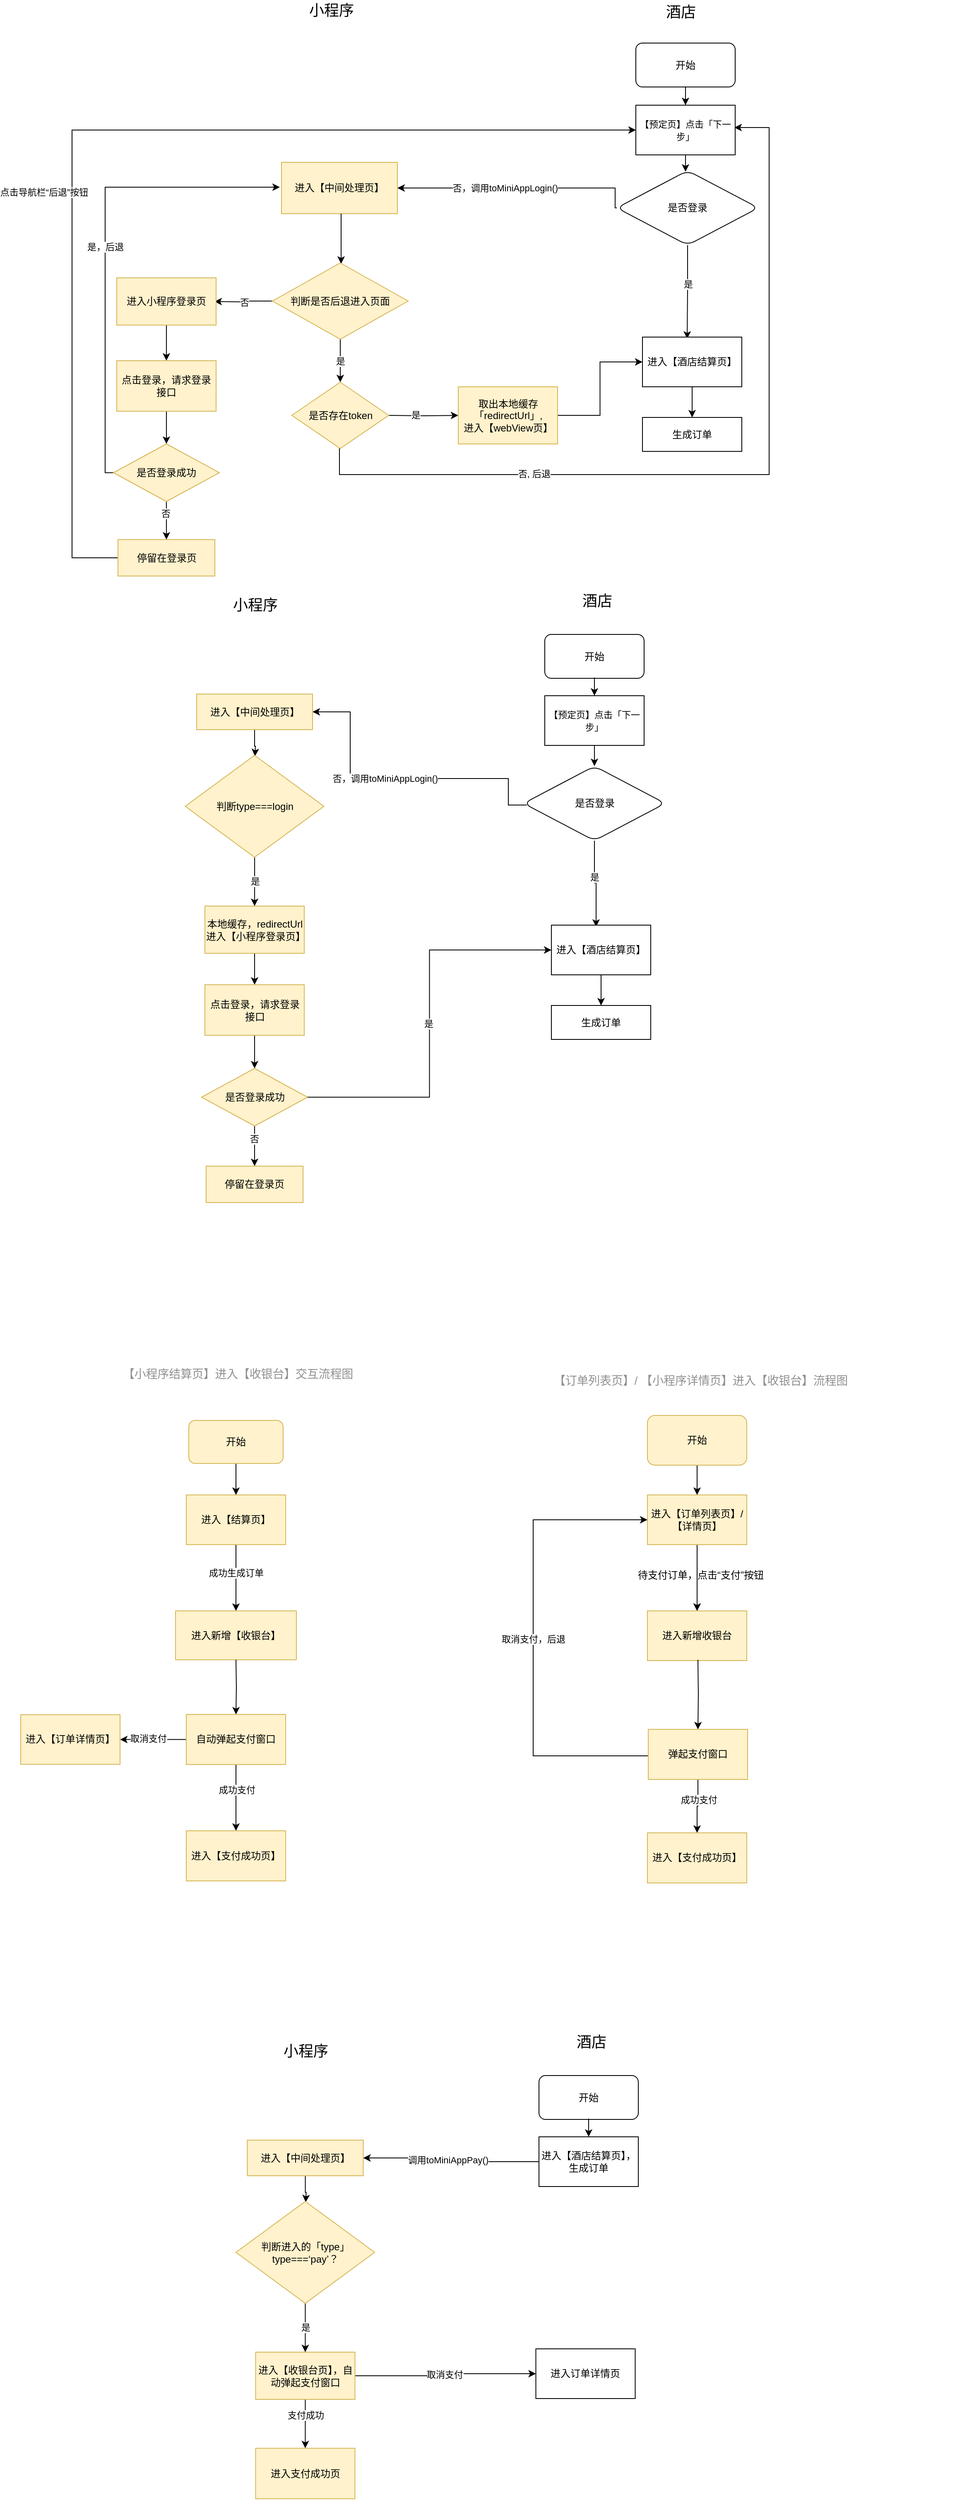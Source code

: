 <mxfile version="14.4.3" type="github">
  <diagram id="-vYZViqzsxjP3in_XCif" name="Page-1">
    <mxGraphModel dx="1186" dy="796" grid="0" gridSize="10" guides="1" tooltips="1" connect="1" arrows="1" fold="1" page="1" pageScale="1" pageWidth="1500" pageHeight="4000" math="0" shadow="0">
      <root>
        <mxCell id="0" />
        <mxCell id="1" parent="0" />
        <mxCell id="Hsc-TVN9lTPiEieQWm-b-27" value="" style="edgeStyle=orthogonalEdgeStyle;rounded=0;orthogonalLoop=1;jettySize=auto;html=1;startSize=26;" parent="1" target="Hsc-TVN9lTPiEieQWm-b-26" edge="1">
          <mxGeometry relative="1" as="geometry">
            <mxPoint x="1063" y="322" as="sourcePoint" />
            <Array as="points">
              <mxPoint x="1069" y="322" />
            </Array>
          </mxGeometry>
        </mxCell>
        <mxCell id="DCgXC_RyApqCIBcc9tfi-115" style="edgeStyle=orthogonalEdgeStyle;rounded=0;orthogonalLoop=1;jettySize=auto;html=1;exitX=0.5;exitY=1;exitDx=0;exitDy=0;entryX=0.5;entryY=0;entryDx=0;entryDy=0;" parent="1" source="Hsc-TVN9lTPiEieQWm-b-25" target="DCgXC_RyApqCIBcc9tfi-113" edge="1">
          <mxGeometry relative="1" as="geometry" />
        </mxCell>
        <mxCell id="Hsc-TVN9lTPiEieQWm-b-25" value="开始" style="rounded=1;whiteSpace=wrap;html=1;startSize=26;fillColor=none;" parent="1" vertex="1">
          <mxGeometry x="1009" y="205" width="120" height="53" as="geometry" />
        </mxCell>
        <mxCell id="Hsc-TVN9lTPiEieQWm-b-41" value="" style="edgeStyle=orthogonalEdgeStyle;rounded=0;orthogonalLoop=1;jettySize=auto;html=1;startSize=26;exitX=0;exitY=0.5;exitDx=0;exitDy=0;entryX=1;entryY=0.5;entryDx=0;entryDy=0;" parent="1" source="Hsc-TVN9lTPiEieQWm-b-26" target="Hsc-TVN9lTPiEieQWm-b-46" edge="1">
          <mxGeometry relative="1" as="geometry">
            <mxPoint x="729" y="387" as="targetPoint" />
            <Array as="points">
              <mxPoint x="984" y="380" />
            </Array>
            <mxPoint x="985" y="381" as="sourcePoint" />
          </mxGeometry>
        </mxCell>
        <mxCell id="Hsc-TVN9lTPiEieQWm-b-84" value="否，调用toMiniAppLogin()" style="edgeLabel;html=1;align=center;verticalAlign=middle;resizable=0;points=[];" parent="Hsc-TVN9lTPiEieQWm-b-41" vertex="1" connectable="0">
          <mxGeometry x="0.1" relative="1" as="geometry">
            <mxPoint as="offset" />
          </mxGeometry>
        </mxCell>
        <mxCell id="DCgXC_RyApqCIBcc9tfi-118" style="edgeStyle=orthogonalEdgeStyle;rounded=0;orthogonalLoop=1;jettySize=auto;html=1;exitX=0.5;exitY=1;exitDx=0;exitDy=0;entryX=0.45;entryY=0.033;entryDx=0;entryDy=0;entryPerimeter=0;" parent="1" source="Hsc-TVN9lTPiEieQWm-b-26" target="Hsc-TVN9lTPiEieQWm-b-88" edge="1">
          <mxGeometry relative="1" as="geometry" />
        </mxCell>
        <mxCell id="DCgXC_RyApqCIBcc9tfi-119" value="是" style="edgeLabel;html=1;align=center;verticalAlign=middle;resizable=0;points=[];" parent="DCgXC_RyApqCIBcc9tfi-118" vertex="1" connectable="0">
          <mxGeometry x="-0.176" relative="1" as="geometry">
            <mxPoint as="offset" />
          </mxGeometry>
        </mxCell>
        <mxCell id="Hsc-TVN9lTPiEieQWm-b-26" value="是否登录" style="rhombus;whiteSpace=wrap;html=1;rounded=1;fillColor=none;startSize=26;" parent="1" vertex="1">
          <mxGeometry x="986" y="359" width="171" height="90" as="geometry" />
        </mxCell>
        <mxCell id="Hsc-TVN9lTPiEieQWm-b-43" value="&lt;font style=&quot;font-size: 18px&quot;&gt;小程序&lt;/font&gt;" style="text;html=1;resizable=0;autosize=1;align=center;verticalAlign=middle;points=[];fillColor=none;strokeColor=none;rounded=0;startSize=26;" parent="1" vertex="1">
          <mxGeometry x="609" y="156" width="64" height="20" as="geometry" />
        </mxCell>
        <mxCell id="Hsc-TVN9lTPiEieQWm-b-44" value="&lt;p style=&quot;margin: 4px 0px 0px&quot;&gt;&lt;font style=&quot;font-size: 18px&quot;&gt;酒店&lt;/font&gt;&lt;/p&gt;" style="text;html=1;resizable=0;autosize=1;align=center;verticalAlign=middle;points=[];fillColor=none;strokeColor=none;rounded=0;startSize=26;" parent="1" vertex="1">
          <mxGeometry x="1039.5" y="154" width="46" height="24" as="geometry" />
        </mxCell>
        <mxCell id="Hsc-TVN9lTPiEieQWm-b-46" value="进入【中间处理页】" style="rounded=0;whiteSpace=wrap;html=1;startSize=26;fillColor=#fff2cc;strokeColor=#d6b656;" parent="1" vertex="1">
          <mxGeometry x="581" y="349" width="140" height="62" as="geometry" />
        </mxCell>
        <mxCell id="Hsc-TVN9lTPiEieQWm-b-55" value="否" style="edgeStyle=orthogonalEdgeStyle;rounded=0;orthogonalLoop=1;jettySize=auto;html=1;startSize=26;" parent="1" source="DCgXC_RyApqCIBcc9tfi-106" edge="1">
          <mxGeometry relative="1" as="geometry">
            <mxPoint x="500" y="517" as="targetPoint" />
            <mxPoint x="567" y="517" as="sourcePoint" />
          </mxGeometry>
        </mxCell>
        <mxCell id="DCgXC_RyApqCIBcc9tfi-101" style="edgeStyle=orthogonalEdgeStyle;rounded=0;orthogonalLoop=1;jettySize=auto;html=1;" parent="1" edge="1">
          <mxGeometry relative="1" as="geometry">
            <mxPoint x="653" y="471.5" as="targetPoint" />
            <mxPoint x="653" y="411" as="sourcePoint" />
          </mxGeometry>
        </mxCell>
        <mxCell id="Hsc-TVN9lTPiEieQWm-b-65" value="" style="edgeStyle=orthogonalEdgeStyle;rounded=0;orthogonalLoop=1;jettySize=auto;html=1;startSize=26;" parent="1" source="Hsc-TVN9lTPiEieQWm-b-62" target="Hsc-TVN9lTPiEieQWm-b-64" edge="1">
          <mxGeometry relative="1" as="geometry" />
        </mxCell>
        <mxCell id="Hsc-TVN9lTPiEieQWm-b-62" value="进入小程序登录页" style="whiteSpace=wrap;html=1;startSize=26;fillColor=#fff2cc;strokeColor=#d6b656;" parent="1" vertex="1">
          <mxGeometry x="382" y="488.5" width="120" height="57" as="geometry" />
        </mxCell>
        <mxCell id="Hsc-TVN9lTPiEieQWm-b-68" value="" style="edgeStyle=orthogonalEdgeStyle;rounded=0;orthogonalLoop=1;jettySize=auto;html=1;startSize=26;" parent="1" source="Hsc-TVN9lTPiEieQWm-b-64" target="Hsc-TVN9lTPiEieQWm-b-67" edge="1">
          <mxGeometry relative="1" as="geometry" />
        </mxCell>
        <mxCell id="Hsc-TVN9lTPiEieQWm-b-64" value="点击登录，请求登录接口" style="whiteSpace=wrap;html=1;fillColor=#fff2cc;startSize=26;strokeColor=#d6b656;" parent="1" vertex="1">
          <mxGeometry x="382" y="588.5" width="120" height="61" as="geometry" />
        </mxCell>
        <mxCell id="Hsc-TVN9lTPiEieQWm-b-70" value="" style="edgeStyle=orthogonalEdgeStyle;rounded=0;orthogonalLoop=1;jettySize=auto;html=1;startSize=26;" parent="1" source="Hsc-TVN9lTPiEieQWm-b-67" target="Hsc-TVN9lTPiEieQWm-b-69" edge="1">
          <mxGeometry relative="1" as="geometry" />
        </mxCell>
        <mxCell id="Hsc-TVN9lTPiEieQWm-b-71" value="否" style="edgeLabel;html=1;align=center;verticalAlign=middle;resizable=0;points=[];" parent="Hsc-TVN9lTPiEieQWm-b-70" vertex="1" connectable="0">
          <mxGeometry x="-0.363" y="-1" relative="1" as="geometry">
            <mxPoint as="offset" />
          </mxGeometry>
        </mxCell>
        <mxCell id="Hsc-TVN9lTPiEieQWm-b-83" value="是，后退" style="edgeStyle=orthogonalEdgeStyle;rounded=0;orthogonalLoop=1;jettySize=auto;html=1;startSize=26;" parent="1" source="Hsc-TVN9lTPiEieQWm-b-67" edge="1">
          <mxGeometry relative="1" as="geometry">
            <mxPoint x="579" y="379" as="targetPoint" />
            <Array as="points">
              <mxPoint x="368" y="724" />
              <mxPoint x="368" y="379" />
            </Array>
          </mxGeometry>
        </mxCell>
        <mxCell id="Hsc-TVN9lTPiEieQWm-b-67" value="是否登录成功" style="rhombus;whiteSpace=wrap;html=1;strokeColor=#d6b656;fillColor=#fff2cc;startSize=26;" parent="1" vertex="1">
          <mxGeometry x="378" y="689" width="128" height="69.5" as="geometry" />
        </mxCell>
        <mxCell id="DCgXC_RyApqCIBcc9tfi-122" style="edgeStyle=orthogonalEdgeStyle;rounded=0;orthogonalLoop=1;jettySize=auto;html=1;entryX=0;entryY=0.5;entryDx=0;entryDy=0;" parent="1" source="Hsc-TVN9lTPiEieQWm-b-69" target="DCgXC_RyApqCIBcc9tfi-113" edge="1">
          <mxGeometry relative="1" as="geometry">
            <mxPoint x="280" y="217" as="targetPoint" />
            <Array as="points">
              <mxPoint x="328" y="827" />
              <mxPoint x="328" y="310" />
            </Array>
          </mxGeometry>
        </mxCell>
        <mxCell id="DCgXC_RyApqCIBcc9tfi-124" value="点击导航栏“后退”按钮" style="edgeLabel;html=1;align=center;verticalAlign=middle;resizable=0;points=[];" parent="DCgXC_RyApqCIBcc9tfi-122" vertex="1" connectable="0">
          <mxGeometry x="-0.206" relative="1" as="geometry">
            <mxPoint x="-34" as="offset" />
          </mxGeometry>
        </mxCell>
        <mxCell id="Hsc-TVN9lTPiEieQWm-b-69" value="停留在登录页" style="whiteSpace=wrap;html=1;strokeColor=#d6b656;fillColor=#fff2cc;startSize=26;" parent="1" vertex="1">
          <mxGeometry x="383.5" y="804.5" width="117" height="44" as="geometry" />
        </mxCell>
        <mxCell id="Hsc-TVN9lTPiEieQWm-b-91" value="" style="edgeStyle=orthogonalEdgeStyle;rounded=0;orthogonalLoop=1;jettySize=auto;html=1;startSize=26;" parent="1" source="Hsc-TVN9lTPiEieQWm-b-88" target="Hsc-TVN9lTPiEieQWm-b-90" edge="1">
          <mxGeometry relative="1" as="geometry" />
        </mxCell>
        <mxCell id="Hsc-TVN9lTPiEieQWm-b-88" value="进入【酒店结算页】" style="whiteSpace=wrap;html=1;startSize=26;" parent="1" vertex="1">
          <mxGeometry x="1017" y="560" width="120" height="60" as="geometry" />
        </mxCell>
        <mxCell id="Hsc-TVN9lTPiEieQWm-b-90" value="生成订单" style="whiteSpace=wrap;html=1;startSize=26;" parent="1" vertex="1">
          <mxGeometry x="1017" y="657" width="120" height="41" as="geometry" />
        </mxCell>
        <mxCell id="DCgXC_RyApqCIBcc9tfi-8" value="" style="edgeStyle=orthogonalEdgeStyle;rounded=0;orthogonalLoop=1;jettySize=auto;html=1;" parent="1" source="DCgXC_RyApqCIBcc9tfi-4" target="DCgXC_RyApqCIBcc9tfi-7" edge="1">
          <mxGeometry relative="1" as="geometry" />
        </mxCell>
        <mxCell id="DCgXC_RyApqCIBcc9tfi-9" value="成功生成订单" style="edgeLabel;html=1;align=center;verticalAlign=middle;resizable=0;points=[];" parent="DCgXC_RyApqCIBcc9tfi-8" vertex="1" connectable="0">
          <mxGeometry x="-0.15" relative="1" as="geometry">
            <mxPoint as="offset" />
          </mxGeometry>
        </mxCell>
        <mxCell id="DCgXC_RyApqCIBcc9tfi-4" value="进入【结算页】" style="whiteSpace=wrap;html=1;strokeColor=#d6b656;fillColor=#fff2cc;" parent="1" vertex="1">
          <mxGeometry x="466" y="1958" width="120" height="60" as="geometry" />
        </mxCell>
        <mxCell id="DCgXC_RyApqCIBcc9tfi-7" value="进入新增【收银台】" style="whiteSpace=wrap;html=1;strokeColor=#d6b656;fillColor=#fff2cc;" parent="1" vertex="1">
          <mxGeometry x="453" y="2098" width="146" height="59" as="geometry" />
        </mxCell>
        <mxCell id="DCgXC_RyApqCIBcc9tfi-21" value="" style="edgeStyle=orthogonalEdgeStyle;rounded=0;orthogonalLoop=1;jettySize=auto;html=1;" parent="1" target="DCgXC_RyApqCIBcc9tfi-20" edge="1">
          <mxGeometry relative="1" as="geometry">
            <mxPoint x="526" y="2157" as="sourcePoint" />
          </mxGeometry>
        </mxCell>
        <mxCell id="DCgXC_RyApqCIBcc9tfi-29" value="" style="edgeStyle=orthogonalEdgeStyle;rounded=0;orthogonalLoop=1;jettySize=auto;html=1;" parent="1" source="DCgXC_RyApqCIBcc9tfi-20" target="DCgXC_RyApqCIBcc9tfi-28" edge="1">
          <mxGeometry relative="1" as="geometry" />
        </mxCell>
        <mxCell id="DCgXC_RyApqCIBcc9tfi-34" value="成功支付" style="edgeLabel;html=1;align=center;verticalAlign=middle;resizable=0;points=[];" parent="DCgXC_RyApqCIBcc9tfi-29" vertex="1" connectable="0">
          <mxGeometry x="-0.25" y="1" relative="1" as="geometry">
            <mxPoint as="offset" />
          </mxGeometry>
        </mxCell>
        <mxCell id="DCgXC_RyApqCIBcc9tfi-42" value="" style="edgeStyle=orthogonalEdgeStyle;rounded=0;orthogonalLoop=1;jettySize=auto;html=1;" parent="1" source="DCgXC_RyApqCIBcc9tfi-20" target="DCgXC_RyApqCIBcc9tfi-41" edge="1">
          <mxGeometry relative="1" as="geometry" />
        </mxCell>
        <mxCell id="DCgXC_RyApqCIBcc9tfi-43" value="取消支付" style="edgeLabel;html=1;align=center;verticalAlign=middle;resizable=0;points=[];" parent="DCgXC_RyApqCIBcc9tfi-42" vertex="1" connectable="0">
          <mxGeometry x="0.15" y="-2" relative="1" as="geometry">
            <mxPoint as="offset" />
          </mxGeometry>
        </mxCell>
        <mxCell id="DCgXC_RyApqCIBcc9tfi-20" value="自动弹起支付窗口" style="whiteSpace=wrap;html=1;strokeColor=#d6b656;fillColor=#fff2cc;" parent="1" vertex="1">
          <mxGeometry x="466" y="2223" width="120" height="60.5" as="geometry" />
        </mxCell>
        <mxCell id="DCgXC_RyApqCIBcc9tfi-28" value="进入【支付成功页】" style="whiteSpace=wrap;html=1;strokeColor=#d6b656;fillColor=#fff2cc;" parent="1" vertex="1">
          <mxGeometry x="466" y="2363.5" width="120" height="60.5" as="geometry" />
        </mxCell>
        <mxCell id="DCgXC_RyApqCIBcc9tfi-41" value="进入【订单详情页】" style="whiteSpace=wrap;html=1;strokeColor=#d6b656;fillColor=#fff2cc;" parent="1" vertex="1">
          <mxGeometry x="266" y="2223.25" width="120" height="60" as="geometry" />
        </mxCell>
        <mxCell id="DCgXC_RyApqCIBcc9tfi-58" value="" style="edgeStyle=orthogonalEdgeStyle;rounded=0;orthogonalLoop=1;jettySize=auto;html=1;exitX=0.5;exitY=1;exitDx=0;exitDy=0;" parent="1" source="DCgXC_RyApqCIBcc9tfi-98" target="DCgXC_RyApqCIBcc9tfi-57" edge="1">
          <mxGeometry relative="1" as="geometry">
            <mxPoint x="1083" y="1934" as="sourcePoint" />
          </mxGeometry>
        </mxCell>
        <mxCell id="DCgXC_RyApqCIBcc9tfi-60" value="" style="edgeStyle=orthogonalEdgeStyle;rounded=0;orthogonalLoop=1;jettySize=auto;html=1;" parent="1" source="DCgXC_RyApqCIBcc9tfi-57" target="DCgXC_RyApqCIBcc9tfi-59" edge="1">
          <mxGeometry relative="1" as="geometry" />
        </mxCell>
        <mxCell id="DCgXC_RyApqCIBcc9tfi-61" value="" style="edgeStyle=orthogonalEdgeStyle;rounded=0;orthogonalLoop=1;jettySize=auto;html=1;" parent="1" source="DCgXC_RyApqCIBcc9tfi-57" target="DCgXC_RyApqCIBcc9tfi-59" edge="1">
          <mxGeometry relative="1" as="geometry" />
        </mxCell>
        <mxCell id="DCgXC_RyApqCIBcc9tfi-57" value="进入【订单列表页】/ 【详情页】" style="whiteSpace=wrap;html=1;strokeColor=#d6b656;fillColor=#fff2cc;" parent="1" vertex="1">
          <mxGeometry x="1023" y="1958" width="120" height="60" as="geometry" />
        </mxCell>
        <mxCell id="DCgXC_RyApqCIBcc9tfi-59" value="进入新增收银台" style="whiteSpace=wrap;html=1;strokeColor=#d6b656;fillColor=#fff2cc;" parent="1" vertex="1">
          <mxGeometry x="1023" y="2098" width="120" height="60" as="geometry" />
        </mxCell>
        <mxCell id="DCgXC_RyApqCIBcc9tfi-62" value="待支付订单，点击“支付”按钮" style="text;html=1;align=center;verticalAlign=middle;resizable=0;points=[];autosize=1;" parent="1" vertex="1">
          <mxGeometry x="1006" y="2046" width="162" height="18" as="geometry" />
        </mxCell>
        <mxCell id="DCgXC_RyApqCIBcc9tfi-64" value="" style="edgeStyle=orthogonalEdgeStyle;rounded=0;orthogonalLoop=1;jettySize=auto;html=1;" parent="1" target="DCgXC_RyApqCIBcc9tfi-71" edge="1">
          <mxGeometry relative="1" as="geometry">
            <mxPoint x="1084" y="2157" as="sourcePoint" />
          </mxGeometry>
        </mxCell>
        <mxCell id="DCgXC_RyApqCIBcc9tfi-69" value="" style="edgeStyle=orthogonalEdgeStyle;rounded=0;orthogonalLoop=1;jettySize=auto;html=1;" parent="1" source="DCgXC_RyApqCIBcc9tfi-71" target="DCgXC_RyApqCIBcc9tfi-72" edge="1">
          <mxGeometry relative="1" as="geometry" />
        </mxCell>
        <mxCell id="DCgXC_RyApqCIBcc9tfi-70" value="成功支付" style="edgeLabel;html=1;align=center;verticalAlign=middle;resizable=0;points=[];" parent="DCgXC_RyApqCIBcc9tfi-69" vertex="1" connectable="0">
          <mxGeometry x="-0.25" y="1" relative="1" as="geometry">
            <mxPoint as="offset" />
          </mxGeometry>
        </mxCell>
        <mxCell id="DCgXC_RyApqCIBcc9tfi-77" value="取消支付，后退" style="edgeStyle=orthogonalEdgeStyle;rounded=0;orthogonalLoop=1;jettySize=auto;html=1;exitX=0;exitY=0.5;exitDx=0;exitDy=0;entryX=0;entryY=0.5;entryDx=0;entryDy=0;" parent="1" source="DCgXC_RyApqCIBcc9tfi-71" target="DCgXC_RyApqCIBcc9tfi-57" edge="1">
          <mxGeometry relative="1" as="geometry">
            <mxPoint x="928" y="2083" as="targetPoint" />
            <Array as="points">
              <mxPoint x="885" y="2273" />
              <mxPoint x="885" y="1988" />
            </Array>
          </mxGeometry>
        </mxCell>
        <mxCell id="DCgXC_RyApqCIBcc9tfi-71" value="弹起支付窗口" style="whiteSpace=wrap;html=1;strokeColor=#d6b656;fillColor=#fff2cc;" parent="1" vertex="1">
          <mxGeometry x="1024" y="2241" width="120" height="60.5" as="geometry" />
        </mxCell>
        <mxCell id="DCgXC_RyApqCIBcc9tfi-72" value="进入【支付成功页】" style="whiteSpace=wrap;html=1;strokeColor=#d6b656;fillColor=#fff2cc;" parent="1" vertex="1">
          <mxGeometry x="1023" y="2366" width="120" height="60.5" as="geometry" />
        </mxCell>
        <mxCell id="DCgXC_RyApqCIBcc9tfi-97" style="edgeStyle=orthogonalEdgeStyle;rounded=0;orthogonalLoop=1;jettySize=auto;html=1;exitX=0.5;exitY=1;exitDx=0;exitDy=0;" parent="1" source="DCgXC_RyApqCIBcc9tfi-94" target="DCgXC_RyApqCIBcc9tfi-4" edge="1">
          <mxGeometry relative="1" as="geometry" />
        </mxCell>
        <mxCell id="DCgXC_RyApqCIBcc9tfi-94" value="开始" style="rounded=1;whiteSpace=wrap;html=1;fillColor=#fff2cc;strokeColor=#d6b656;" parent="1" vertex="1">
          <mxGeometry x="469" y="1868" width="114" height="52" as="geometry" />
        </mxCell>
        <mxCell id="DCgXC_RyApqCIBcc9tfi-98" value="开始" style="rounded=1;whiteSpace=wrap;html=1;fillColor=#fff2cc;strokeColor=#d6b656;" parent="1" vertex="1">
          <mxGeometry x="1023" y="1862" width="120" height="60" as="geometry" />
        </mxCell>
        <mxCell id="DCgXC_RyApqCIBcc9tfi-104" style="edgeStyle=orthogonalEdgeStyle;rounded=0;orthogonalLoop=1;jettySize=auto;html=1;exitX=1;exitY=0.5;exitDx=0;exitDy=0;startSize=26;entryX=0;entryY=0.5;entryDx=0;entryDy=0;" parent="1" target="DCgXC_RyApqCIBcc9tfi-107" edge="1">
          <mxGeometry relative="1" as="geometry">
            <mxPoint x="787.5" y="639" as="targetPoint" />
            <mxPoint x="710.5" y="654.5" as="sourcePoint" />
          </mxGeometry>
        </mxCell>
        <mxCell id="DCgXC_RyApqCIBcc9tfi-105" value="是" style="edgeLabel;html=1;align=center;verticalAlign=middle;resizable=0;points=[];" parent="DCgXC_RyApqCIBcc9tfi-104" vertex="1" connectable="0">
          <mxGeometry x="-0.233" y="2" relative="1" as="geometry">
            <mxPoint y="1" as="offset" />
          </mxGeometry>
        </mxCell>
        <mxCell id="DCgXC_RyApqCIBcc9tfi-109" value="是" style="edgeStyle=orthogonalEdgeStyle;rounded=0;orthogonalLoop=1;jettySize=auto;html=1;exitX=0.5;exitY=1;exitDx=0;exitDy=0;" parent="1" source="DCgXC_RyApqCIBcc9tfi-106" edge="1">
          <mxGeometry relative="1" as="geometry">
            <mxPoint x="652" y="614.5" as="targetPoint" />
            <Array as="points">
              <mxPoint x="652" y="586.5" />
              <mxPoint x="652" y="586.5" />
            </Array>
          </mxGeometry>
        </mxCell>
        <mxCell id="DCgXC_RyApqCIBcc9tfi-106" value="判断是否后退进入页面" style="rhombus;whiteSpace=wrap;html=1;rounded=0;strokeColor=#d6b656;fillColor=#fff2cc;startSize=26;" parent="1" vertex="1">
          <mxGeometry x="570" y="470.5" width="164" height="92" as="geometry" />
        </mxCell>
        <mxCell id="DCgXC_RyApqCIBcc9tfi-111" style="edgeStyle=orthogonalEdgeStyle;rounded=0;orthogonalLoop=1;jettySize=auto;html=1;exitX=1;exitY=0.5;exitDx=0;exitDy=0;entryX=0;entryY=0.5;entryDx=0;entryDy=0;" parent="1" source="DCgXC_RyApqCIBcc9tfi-107" target="Hsc-TVN9lTPiEieQWm-b-88" edge="1">
          <mxGeometry relative="1" as="geometry" />
        </mxCell>
        <mxCell id="DCgXC_RyApqCIBcc9tfi-107" value="取出本地缓存「redirectUrl」,&lt;br&gt;进入【webView页】" style="whiteSpace=wrap;html=1;startSize=26;fillColor=#fff2cc;strokeColor=#d6b656;" parent="1" vertex="1">
          <mxGeometry x="794.5" y="620" width="120" height="69" as="geometry" />
        </mxCell>
        <mxCell id="DCgXC_RyApqCIBcc9tfi-112" style="edgeStyle=orthogonalEdgeStyle;rounded=0;orthogonalLoop=1;jettySize=auto;html=1;exitX=0.5;exitY=1;exitDx=0;exitDy=0;" parent="1" source="DCgXC_RyApqCIBcc9tfi-110" edge="1">
          <mxGeometry relative="1" as="geometry">
            <mxPoint x="1128" y="307" as="targetPoint" />
            <Array as="points">
              <mxPoint x="651" y="695" />
              <mxPoint x="651" y="726" />
              <mxPoint x="1170" y="726" />
              <mxPoint x="1170" y="307" />
            </Array>
          </mxGeometry>
        </mxCell>
        <mxCell id="DCgXC_RyApqCIBcc9tfi-116" value="否, 后退" style="edgeLabel;html=1;align=center;verticalAlign=middle;resizable=0;points=[];" parent="DCgXC_RyApqCIBcc9tfi-112" vertex="1" connectable="0">
          <mxGeometry x="-0.473" y="1" relative="1" as="geometry">
            <mxPoint as="offset" />
          </mxGeometry>
        </mxCell>
        <mxCell id="DCgXC_RyApqCIBcc9tfi-110" value="是否存在token" style="rhombus;whiteSpace=wrap;html=1;fillColor=#fff2cc;strokeColor=#d6b656;" parent="1" vertex="1">
          <mxGeometry x="593.5" y="614.5" width="117" height="80" as="geometry" />
        </mxCell>
        <mxCell id="DCgXC_RyApqCIBcc9tfi-113" value="&lt;span style=&quot;font-size: 11px ; background-color: rgb(255 , 255 , 255)&quot;&gt;【预定页】点击「下一步」&lt;/span&gt;" style="rounded=0;whiteSpace=wrap;html=1;" parent="1" vertex="1">
          <mxGeometry x="1009" y="280" width="120" height="60" as="geometry" />
        </mxCell>
        <mxCell id="DCgXC_RyApqCIBcc9tfi-165" value="" style="edgeStyle=orthogonalEdgeStyle;rounded=0;orthogonalLoop=1;jettySize=auto;html=1;startSize=26;" parent="1" target="DCgXC_RyApqCIBcc9tfi-172" edge="1">
          <mxGeometry relative="1" as="geometry">
            <mxPoint x="953" y="1035" as="sourcePoint" />
            <Array as="points">
              <mxPoint x="959" y="1035" />
            </Array>
          </mxGeometry>
        </mxCell>
        <mxCell id="DCgXC_RyApqCIBcc9tfi-166" style="edgeStyle=orthogonalEdgeStyle;rounded=0;orthogonalLoop=1;jettySize=auto;html=1;exitX=0.5;exitY=1;exitDx=0;exitDy=0;entryX=0.5;entryY=0;entryDx=0;entryDy=0;" parent="1" target="DCgXC_RyApqCIBcc9tfi-201" edge="1">
          <mxGeometry relative="1" as="geometry">
            <mxPoint x="959" y="971" as="sourcePoint" />
          </mxGeometry>
        </mxCell>
        <mxCell id="DCgXC_RyApqCIBcc9tfi-167" value="开始" style="rounded=1;whiteSpace=wrap;html=1;startSize=26;fillColor=none;" parent="1" vertex="1">
          <mxGeometry x="899" y="919" width="120" height="53" as="geometry" />
        </mxCell>
        <mxCell id="DCgXC_RyApqCIBcc9tfi-168" value="" style="edgeStyle=orthogonalEdgeStyle;rounded=0;orthogonalLoop=1;jettySize=auto;html=1;startSize=26;entryX=1;entryY=0.5;entryDx=0;entryDy=0;" parent="1" source="DCgXC_RyApqCIBcc9tfi-172" target="DCgXC_RyApqCIBcc9tfi-175" edge="1">
          <mxGeometry relative="1" as="geometry">
            <mxPoint x="619" y="1100" as="targetPoint" />
            <Array as="points">
              <mxPoint x="855" y="1125" />
              <mxPoint x="855" y="1093" />
              <mxPoint x="664" y="1093" />
              <mxPoint x="664" y="1013" />
            </Array>
            <mxPoint x="870" y="1125" as="sourcePoint" />
          </mxGeometry>
        </mxCell>
        <mxCell id="DCgXC_RyApqCIBcc9tfi-169" value="否，调用toMiniAppLogin()" style="edgeLabel;html=1;align=center;verticalAlign=middle;resizable=0;points=[];" parent="DCgXC_RyApqCIBcc9tfi-168" vertex="1" connectable="0">
          <mxGeometry x="0.1" relative="1" as="geometry">
            <mxPoint as="offset" />
          </mxGeometry>
        </mxCell>
        <mxCell id="DCgXC_RyApqCIBcc9tfi-170" style="edgeStyle=orthogonalEdgeStyle;rounded=0;orthogonalLoop=1;jettySize=auto;html=1;exitX=0.5;exitY=1;exitDx=0;exitDy=0;entryX=0.45;entryY=0.033;entryDx=0;entryDy=0;entryPerimeter=0;" parent="1" source="DCgXC_RyApqCIBcc9tfi-172" target="DCgXC_RyApqCIBcc9tfi-190" edge="1">
          <mxGeometry relative="1" as="geometry" />
        </mxCell>
        <mxCell id="DCgXC_RyApqCIBcc9tfi-171" value="是" style="edgeLabel;html=1;align=center;verticalAlign=middle;resizable=0;points=[];" parent="DCgXC_RyApqCIBcc9tfi-170" vertex="1" connectable="0">
          <mxGeometry x="-0.176" relative="1" as="geometry">
            <mxPoint as="offset" />
          </mxGeometry>
        </mxCell>
        <mxCell id="DCgXC_RyApqCIBcc9tfi-172" value="是否登录" style="rhombus;whiteSpace=wrap;html=1;rounded=1;fillColor=none;startSize=26;" parent="1" vertex="1">
          <mxGeometry x="873.5" y="1078" width="171" height="90" as="geometry" />
        </mxCell>
        <mxCell id="DCgXC_RyApqCIBcc9tfi-173" value="&lt;font style=&quot;font-size: 18px&quot;&gt;小程序&lt;/font&gt;" style="text;html=1;resizable=0;autosize=1;align=center;verticalAlign=middle;points=[];fillColor=none;strokeColor=none;rounded=0;startSize=26;" parent="1" vertex="1">
          <mxGeometry x="516.5" y="874" width="64" height="20" as="geometry" />
        </mxCell>
        <mxCell id="DCgXC_RyApqCIBcc9tfi-174" value="&lt;p style=&quot;margin: 4px 0px 0px&quot;&gt;&lt;font style=&quot;font-size: 18px&quot;&gt;酒店&lt;/font&gt;&lt;/p&gt;" style="text;html=1;resizable=0;autosize=1;align=center;verticalAlign=middle;points=[];fillColor=none;strokeColor=none;rounded=0;startSize=26;" parent="1" vertex="1">
          <mxGeometry x="938.5" y="865" width="46" height="24" as="geometry" />
        </mxCell>
        <mxCell id="DCgXC_RyApqCIBcc9tfi-208" value="" style="edgeStyle=orthogonalEdgeStyle;rounded=0;orthogonalLoop=1;jettySize=auto;html=1;" parent="1" source="DCgXC_RyApqCIBcc9tfi-175" edge="1">
          <mxGeometry relative="1" as="geometry">
            <mxPoint x="549" y="1066" as="targetPoint" />
          </mxGeometry>
        </mxCell>
        <mxCell id="DCgXC_RyApqCIBcc9tfi-175" value="进入【中间处理页】" style="rounded=0;whiteSpace=wrap;html=1;startSize=26;fillColor=#fff2cc;strokeColor=#d6b656;" parent="1" vertex="1">
          <mxGeometry x="478.5" y="991" width="140" height="43" as="geometry" />
        </mxCell>
        <mxCell id="DCgXC_RyApqCIBcc9tfi-178" value="" style="edgeStyle=orthogonalEdgeStyle;rounded=0;orthogonalLoop=1;jettySize=auto;html=1;startSize=26;" parent="1" source="DCgXC_RyApqCIBcc9tfi-179" target="DCgXC_RyApqCIBcc9tfi-181" edge="1">
          <mxGeometry relative="1" as="geometry" />
        </mxCell>
        <mxCell id="DCgXC_RyApqCIBcc9tfi-179" value="本地缓存，redirectUrl&lt;br&gt;进入【小程序登录页】" style="whiteSpace=wrap;html=1;startSize=26;fillColor=#fff2cc;strokeColor=#d6b656;" parent="1" vertex="1">
          <mxGeometry x="488.5" y="1247" width="120" height="57" as="geometry" />
        </mxCell>
        <mxCell id="DCgXC_RyApqCIBcc9tfi-180" value="" style="edgeStyle=orthogonalEdgeStyle;rounded=0;orthogonalLoop=1;jettySize=auto;html=1;startSize=26;" parent="1" source="DCgXC_RyApqCIBcc9tfi-181" target="DCgXC_RyApqCIBcc9tfi-185" edge="1">
          <mxGeometry relative="1" as="geometry" />
        </mxCell>
        <mxCell id="DCgXC_RyApqCIBcc9tfi-181" value="点击登录，请求登录接口" style="whiteSpace=wrap;html=1;fillColor=#fff2cc;startSize=26;strokeColor=#d6b656;" parent="1" vertex="1">
          <mxGeometry x="488.5" y="1342" width="120" height="61" as="geometry" />
        </mxCell>
        <mxCell id="DCgXC_RyApqCIBcc9tfi-182" value="" style="edgeStyle=orthogonalEdgeStyle;rounded=0;orthogonalLoop=1;jettySize=auto;html=1;startSize=26;" parent="1" source="DCgXC_RyApqCIBcc9tfi-185" target="DCgXC_RyApqCIBcc9tfi-188" edge="1">
          <mxGeometry relative="1" as="geometry" />
        </mxCell>
        <mxCell id="DCgXC_RyApqCIBcc9tfi-183" value="否" style="edgeLabel;html=1;align=center;verticalAlign=middle;resizable=0;points=[];" parent="DCgXC_RyApqCIBcc9tfi-182" vertex="1" connectable="0">
          <mxGeometry x="-0.363" y="-1" relative="1" as="geometry">
            <mxPoint as="offset" />
          </mxGeometry>
        </mxCell>
        <mxCell id="DCgXC_RyApqCIBcc9tfi-185" value="是否登录成功" style="rhombus;whiteSpace=wrap;html=1;strokeColor=#d6b656;fillColor=#fff2cc;startSize=26;" parent="1" vertex="1">
          <mxGeometry x="484.5" y="1443" width="128" height="69.5" as="geometry" />
        </mxCell>
        <mxCell id="DCgXC_RyApqCIBcc9tfi-188" value="停留在登录页" style="whiteSpace=wrap;html=1;strokeColor=#d6b656;fillColor=#fff2cc;startSize=26;" parent="1" vertex="1">
          <mxGeometry x="490" y="1561" width="117" height="44" as="geometry" />
        </mxCell>
        <mxCell id="DCgXC_RyApqCIBcc9tfi-189" value="" style="edgeStyle=orthogonalEdgeStyle;rounded=0;orthogonalLoop=1;jettySize=auto;html=1;startSize=26;" parent="1" source="DCgXC_RyApqCIBcc9tfi-190" target="DCgXC_RyApqCIBcc9tfi-191" edge="1">
          <mxGeometry relative="1" as="geometry" />
        </mxCell>
        <mxCell id="DCgXC_RyApqCIBcc9tfi-190" value="进入【酒店结算页】" style="whiteSpace=wrap;html=1;startSize=26;" parent="1" vertex="1">
          <mxGeometry x="907" y="1270" width="120" height="60" as="geometry" />
        </mxCell>
        <mxCell id="DCgXC_RyApqCIBcc9tfi-191" value="生成订单" style="whiteSpace=wrap;html=1;startSize=26;" parent="1" vertex="1">
          <mxGeometry x="907" y="1367" width="120" height="41" as="geometry" />
        </mxCell>
        <mxCell id="DCgXC_RyApqCIBcc9tfi-201" value="&lt;span style=&quot;font-size: 11px ; background-color: rgb(255 , 255 , 255)&quot;&gt;【预定页】点击「下一步」&lt;/span&gt;" style="rounded=0;whiteSpace=wrap;html=1;" parent="1" vertex="1">
          <mxGeometry x="899" y="993" width="120" height="60" as="geometry" />
        </mxCell>
        <mxCell id="DCgXC_RyApqCIBcc9tfi-216" value="是" style="edgeStyle=orthogonalEdgeStyle;rounded=0;orthogonalLoop=1;jettySize=auto;html=1;entryX=0.5;entryY=0;entryDx=0;entryDy=0;" parent="1" source="DCgXC_RyApqCIBcc9tfi-211" target="DCgXC_RyApqCIBcc9tfi-179" edge="1">
          <mxGeometry relative="1" as="geometry">
            <mxPoint x="548.6" y="1221" as="targetPoint" />
          </mxGeometry>
        </mxCell>
        <mxCell id="DCgXC_RyApqCIBcc9tfi-211" value="判断type===login" style="rhombus;whiteSpace=wrap;html=1;fillColor=#fff2cc;strokeColor=#d6b656;" parent="1" vertex="1">
          <mxGeometry x="464.75" y="1065" width="167.5" height="123" as="geometry" />
        </mxCell>
        <mxCell id="DCgXC_RyApqCIBcc9tfi-222" value="是&amp;nbsp;" style="edgeStyle=orthogonalEdgeStyle;rounded=0;orthogonalLoop=1;jettySize=auto;html=1;entryX=0;entryY=0.5;entryDx=0;entryDy=0;exitX=1;exitY=0.5;exitDx=0;exitDy=0;" parent="1" source="DCgXC_RyApqCIBcc9tfi-185" target="DCgXC_RyApqCIBcc9tfi-190" edge="1">
          <mxGeometry relative="1" as="geometry">
            <mxPoint x="616" y="1544" as="sourcePoint" />
          </mxGeometry>
        </mxCell>
        <mxCell id="3fRf1og0IgTgCEwCEBL5-2" value="&lt;span style=&quot;color: rgb(144 , 144 , 144) ; font-family: &amp;#34;untitled sans&amp;#34; , , &amp;#34;helvetica&amp;#34; , sans-serif ; font-size: 14px ; letter-spacing: -0.1px ; background-color: rgb(255 , 255 , 255)&quot;&gt;【小程序结算页】进入【收银台】交互流程图&lt;/span&gt;" style="text;html=1;align=center;verticalAlign=middle;resizable=0;points=[];autosize=1;" vertex="1" parent="1">
          <mxGeometry x="384" y="1802" width="288" height="19" as="geometry" />
        </mxCell>
        <mxCell id="3fRf1og0IgTgCEwCEBL5-3" value="&lt;figure class=&quot;ql-image ql-selected&quot; style=&quot;box-sizing: border-box ; cursor: text ; clear: both ; margin: 1.6rem 0px 0px ; align-items: center ; display: flex ; flex-direction: column ; position: relative ; z-index: 1 ; color: rgb(51 , 51 , 51) ; font-family: &amp;#34;untitled sans&amp;#34; , , &amp;#34;helvetica&amp;#34; , sans-serif ; font-size: 17px ; letter-spacing: -0.3px ; text-align: left ; background-color: rgb(255 , 255 , 255)&quot;&gt;&lt;div class=&quot;ImageCaption-module__captionContainer--5t2PX&quot; style=&quot;box-sizing: border-box ; position: relative ; width: 660px&quot;&gt;&lt;figcaption class=&quot;ImageCaption-module__caption--13qx6&quot; style=&quot;box-sizing: border-box ; font-size: 14px ; letter-spacing: -0.1px ; line-height: 17px ; color: rgb(144 , 144 , 144) ; outline: none ; padding: 4px 0px 0px ; text-align: center ; width: 660px ; word-break: break-word&quot;&gt;【订单列表页】/ 【小程序详情页】进入【收银台】流程图&lt;/figcaption&gt;&lt;/div&gt;&lt;/figure&gt;" style="text;html=1;align=center;verticalAlign=middle;resizable=0;points=[];autosize=1;" vertex="1" parent="1">
          <mxGeometry x="752" y="1779" width="670" height="51" as="geometry" />
        </mxCell>
        <mxCell id="3fRf1og0IgTgCEwCEBL5-8" style="edgeStyle=orthogonalEdgeStyle;rounded=0;orthogonalLoop=1;jettySize=auto;html=1;exitX=0.5;exitY=1;exitDx=0;exitDy=0;entryX=0.5;entryY=0;entryDx=0;entryDy=0;" edge="1" target="3fRf1og0IgTgCEwCEBL5-30" parent="1">
          <mxGeometry relative="1" as="geometry">
            <mxPoint x="952" y="2711" as="sourcePoint" />
          </mxGeometry>
        </mxCell>
        <mxCell id="3fRf1og0IgTgCEwCEBL5-9" value="开始" style="rounded=1;whiteSpace=wrap;html=1;startSize=26;fillColor=none;" vertex="1" parent="1">
          <mxGeometry x="892" y="2659" width="120" height="53" as="geometry" />
        </mxCell>
        <mxCell id="3fRf1og0IgTgCEwCEBL5-15" value="&lt;font style=&quot;font-size: 18px&quot;&gt;小程序&lt;/font&gt;" style="text;html=1;resizable=0;autosize=1;align=center;verticalAlign=middle;points=[];fillColor=none;strokeColor=none;rounded=0;startSize=26;" vertex="1" parent="1">
          <mxGeometry x="577.75" y="2620" width="64" height="20" as="geometry" />
        </mxCell>
        <mxCell id="3fRf1og0IgTgCEwCEBL5-16" value="&lt;p style=&quot;margin: 4px 0px 0px&quot;&gt;&lt;font style=&quot;font-size: 18px&quot;&gt;酒店&lt;/font&gt;&lt;/p&gt;" style="text;html=1;resizable=0;autosize=1;align=center;verticalAlign=middle;points=[];fillColor=none;strokeColor=none;rounded=0;startSize=26;" vertex="1" parent="1">
          <mxGeometry x="931.5" y="2605" width="46" height="24" as="geometry" />
        </mxCell>
        <mxCell id="3fRf1og0IgTgCEwCEBL5-17" value="" style="edgeStyle=orthogonalEdgeStyle;rounded=0;orthogonalLoop=1;jettySize=auto;html=1;" edge="1" source="3fRf1og0IgTgCEwCEBL5-18" parent="1">
          <mxGeometry relative="1" as="geometry">
            <mxPoint x="610.25" y="2812" as="targetPoint" />
          </mxGeometry>
        </mxCell>
        <mxCell id="3fRf1og0IgTgCEwCEBL5-18" value="进入【中间处理页】" style="rounded=0;whiteSpace=wrap;html=1;startSize=26;fillColor=#fff2cc;strokeColor=#d6b656;" vertex="1" parent="1">
          <mxGeometry x="539.75" y="2737" width="140" height="43" as="geometry" />
        </mxCell>
        <mxCell id="3fRf1og0IgTgCEwCEBL5-19" value="" style="edgeStyle=orthogonalEdgeStyle;rounded=0;orthogonalLoop=1;jettySize=auto;html=1;startSize=26;" edge="1" source="3fRf1og0IgTgCEwCEBL5-20" target="3fRf1og0IgTgCEwCEBL5-22" parent="1">
          <mxGeometry relative="1" as="geometry" />
        </mxCell>
        <mxCell id="3fRf1og0IgTgCEwCEBL5-34" value="支付成功" style="edgeLabel;html=1;align=center;verticalAlign=middle;resizable=0;points=[];" vertex="1" connectable="0" parent="3fRf1og0IgTgCEwCEBL5-19">
          <mxGeometry x="-0.381" relative="1" as="geometry">
            <mxPoint as="offset" />
          </mxGeometry>
        </mxCell>
        <mxCell id="3fRf1og0IgTgCEwCEBL5-38" style="edgeStyle=orthogonalEdgeStyle;rounded=0;orthogonalLoop=1;jettySize=auto;html=1;entryX=0;entryY=0.5;entryDx=0;entryDy=0;" edge="1" parent="1" source="3fRf1og0IgTgCEwCEBL5-20" target="3fRf1og0IgTgCEwCEBL5-28">
          <mxGeometry relative="1" as="geometry" />
        </mxCell>
        <mxCell id="3fRf1og0IgTgCEwCEBL5-39" value="取消支付" style="edgeLabel;html=1;align=center;verticalAlign=middle;resizable=0;points=[];" vertex="1" connectable="0" parent="3fRf1og0IgTgCEwCEBL5-38">
          <mxGeometry x="-0.026" y="3" relative="1" as="geometry">
            <mxPoint y="1" as="offset" />
          </mxGeometry>
        </mxCell>
        <mxCell id="3fRf1og0IgTgCEwCEBL5-20" value="进入【收银台页】，自动弹起支付窗口" style="whiteSpace=wrap;html=1;startSize=26;fillColor=#fff2cc;strokeColor=#d6b656;" vertex="1" parent="1">
          <mxGeometry x="549.75" y="2993" width="120" height="57" as="geometry" />
        </mxCell>
        <mxCell id="3fRf1og0IgTgCEwCEBL5-22" value="进入支付成功页" style="whiteSpace=wrap;html=1;fillColor=#fff2cc;startSize=26;strokeColor=#d6b656;" vertex="1" parent="1">
          <mxGeometry x="549.75" y="3109" width="120" height="61" as="geometry" />
        </mxCell>
        <mxCell id="3fRf1og0IgTgCEwCEBL5-28" value="进入订单详情页" style="whiteSpace=wrap;html=1;startSize=26;" vertex="1" parent="1">
          <mxGeometry x="888.25" y="2989" width="120" height="60" as="geometry" />
        </mxCell>
        <mxCell id="3fRf1og0IgTgCEwCEBL5-35" style="edgeStyle=orthogonalEdgeStyle;rounded=0;orthogonalLoop=1;jettySize=auto;html=1;exitX=0;exitY=0.5;exitDx=0;exitDy=0;entryX=1;entryY=0.5;entryDx=0;entryDy=0;" edge="1" parent="1" source="3fRf1og0IgTgCEwCEBL5-30" target="3fRf1og0IgTgCEwCEBL5-18">
          <mxGeometry relative="1" as="geometry" />
        </mxCell>
        <mxCell id="3fRf1og0IgTgCEwCEBL5-30" value="进入【酒店结算页】，生成订单" style="rounded=0;whiteSpace=wrap;html=1;" vertex="1" parent="1">
          <mxGeometry x="892" y="2733" width="120" height="60" as="geometry" />
        </mxCell>
        <mxCell id="3fRf1og0IgTgCEwCEBL5-31" value="是" style="edgeStyle=orthogonalEdgeStyle;rounded=0;orthogonalLoop=1;jettySize=auto;html=1;entryX=0.5;entryY=0;entryDx=0;entryDy=0;" edge="1" source="3fRf1og0IgTgCEwCEBL5-32" target="3fRf1og0IgTgCEwCEBL5-20" parent="1">
          <mxGeometry relative="1" as="geometry">
            <mxPoint x="609.85" y="2967" as="targetPoint" />
          </mxGeometry>
        </mxCell>
        <mxCell id="3fRf1og0IgTgCEwCEBL5-32" value="判断进入的「type」&lt;br&gt;type===‘pay’？" style="rhombus;whiteSpace=wrap;html=1;fillColor=#fff2cc;strokeColor=#d6b656;" vertex="1" parent="1">
          <mxGeometry x="526" y="2811" width="167.5" height="123" as="geometry" />
        </mxCell>
        <mxCell id="3fRf1og0IgTgCEwCEBL5-36" value="&lt;span style=&quot;font-size: 11px ; background-color: rgb(255 , 255 , 255)&quot;&gt;调用toMiniAppPay()&lt;/span&gt;" style="text;html=1;align=center;verticalAlign=middle;resizable=0;points=[];autosize=1;" vertex="1" parent="1">
          <mxGeometry x="724" y="2752" width="116" height="18" as="geometry" />
        </mxCell>
      </root>
    </mxGraphModel>
  </diagram>
</mxfile>
